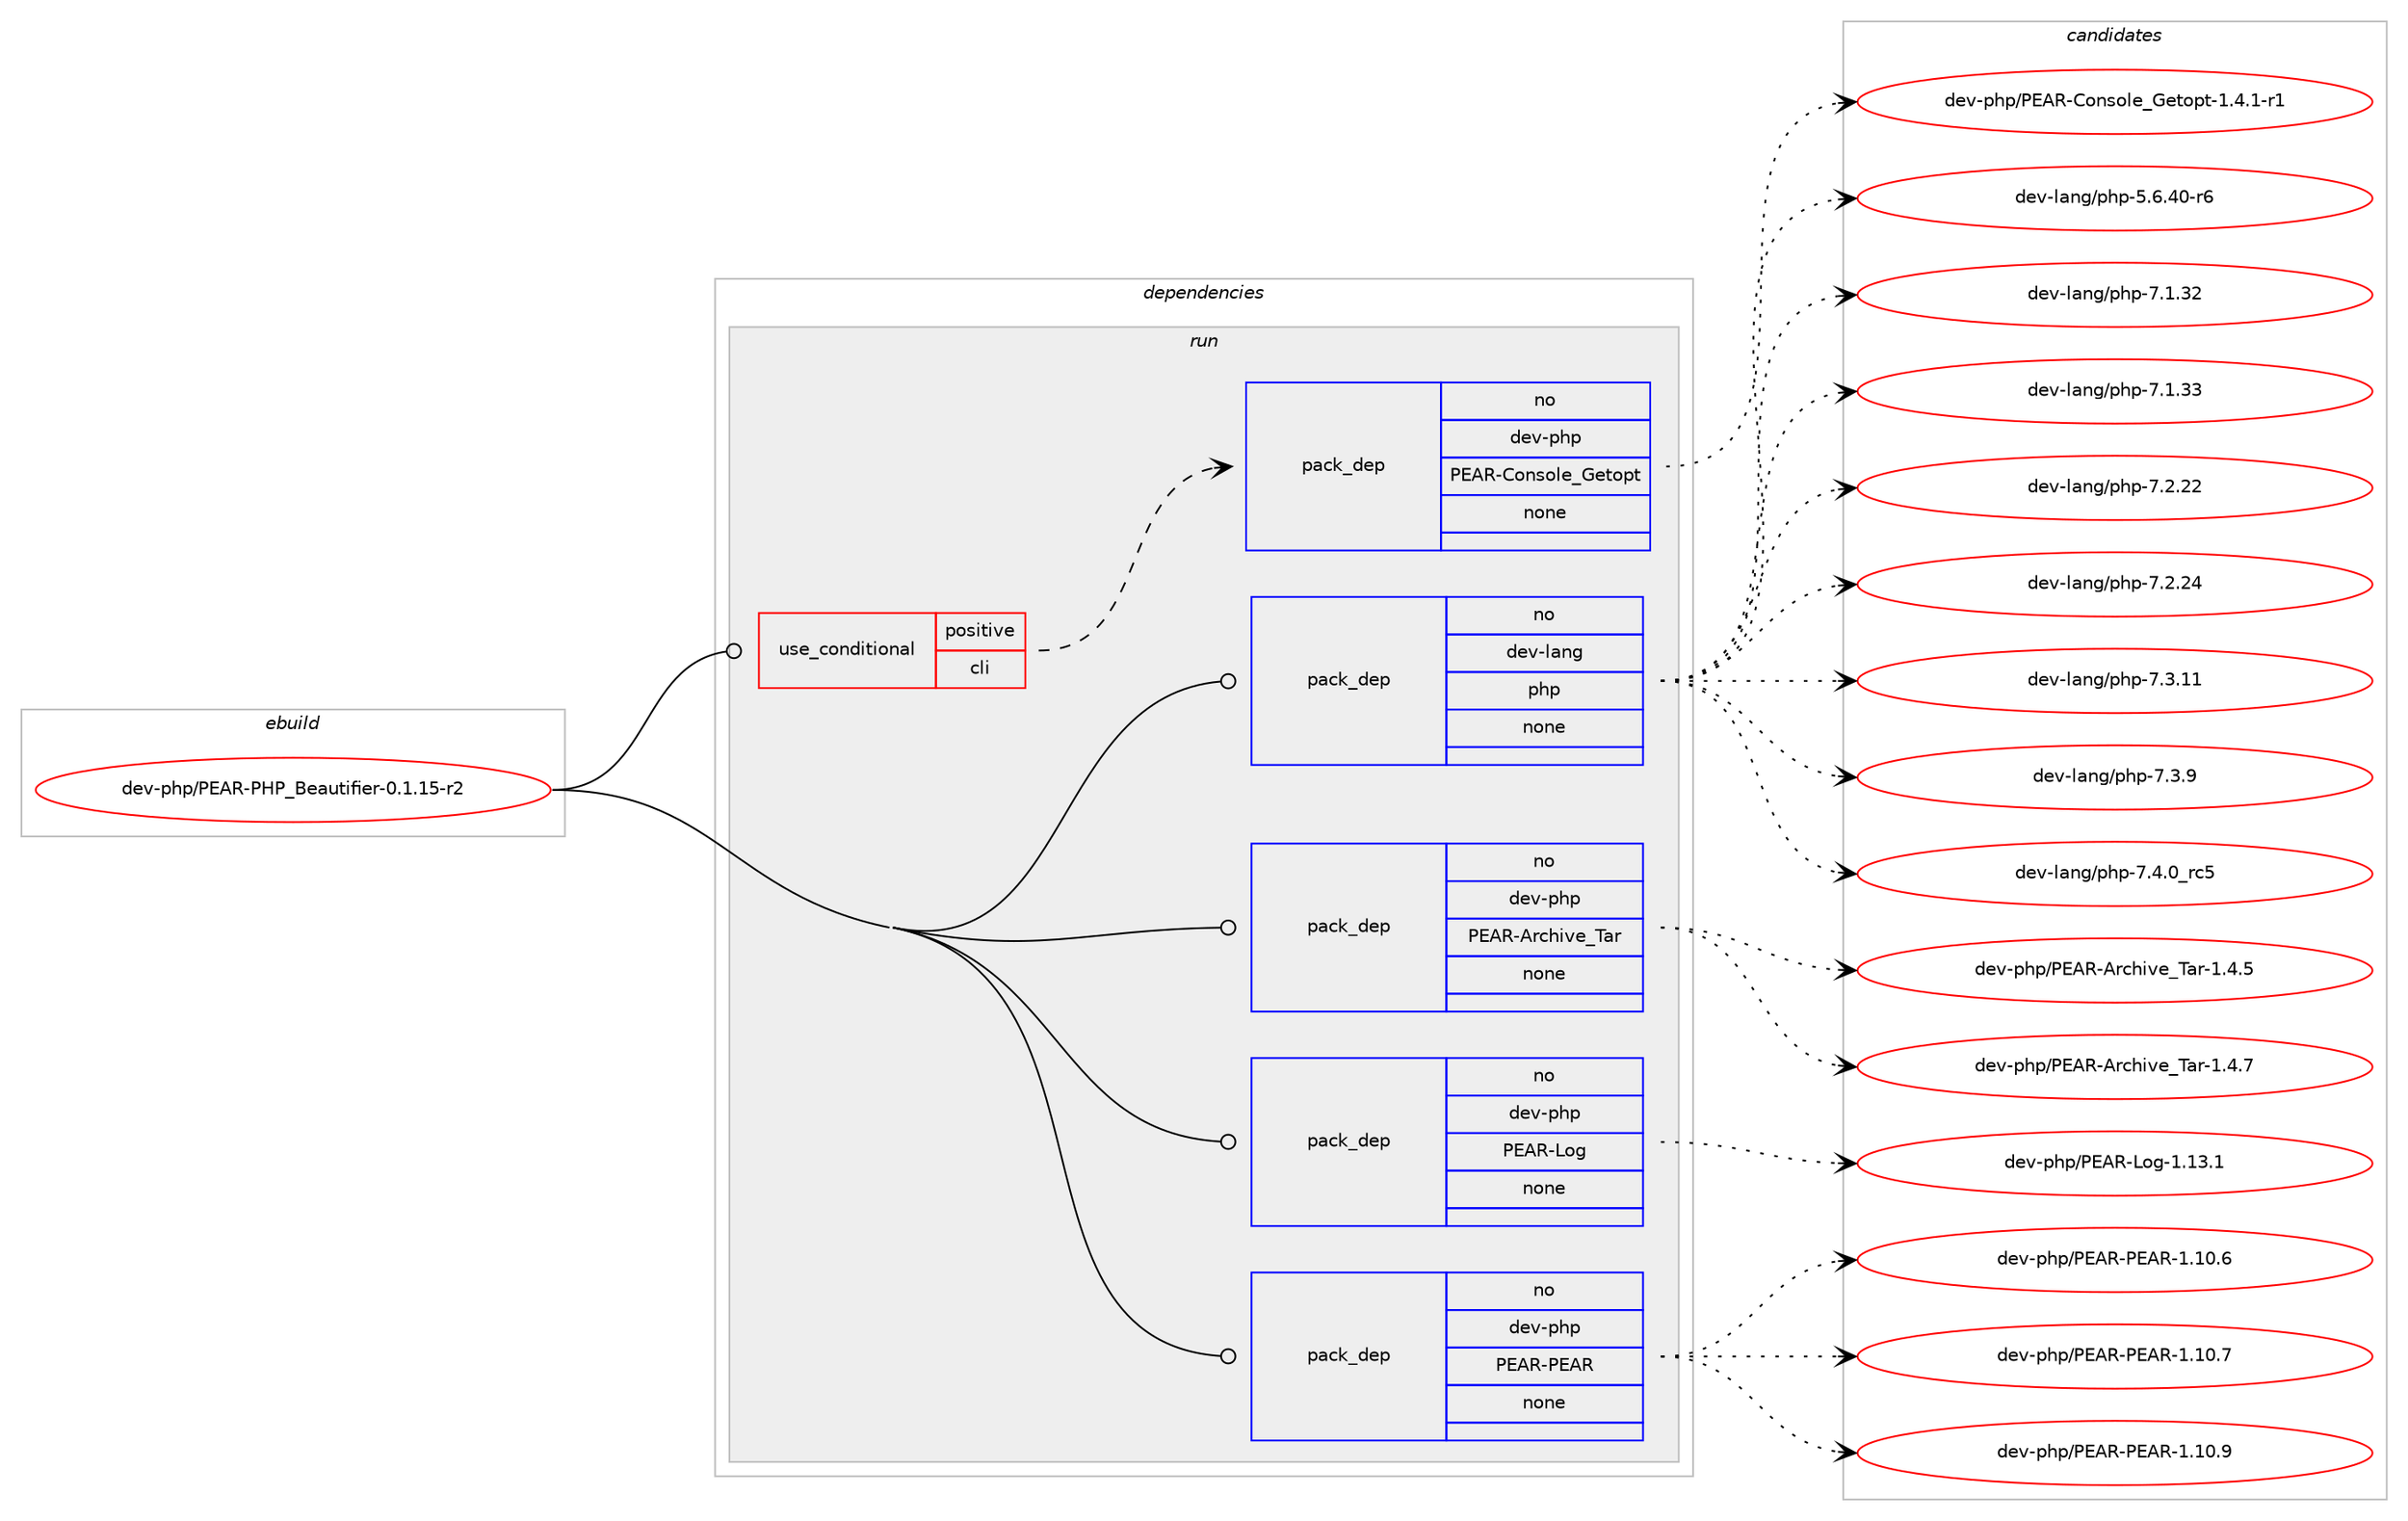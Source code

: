 digraph prolog {

# *************
# Graph options
# *************

newrank=true;
concentrate=true;
compound=true;
graph [rankdir=LR,fontname=Helvetica,fontsize=10,ranksep=1.5];#, ranksep=2.5, nodesep=0.2];
edge  [arrowhead=vee];
node  [fontname=Helvetica,fontsize=10];

# **********
# The ebuild
# **********

subgraph cluster_leftcol {
color=gray;
rank=same;
label=<<i>ebuild</i>>;
id [label="dev-php/PEAR-PHP_Beautifier-0.1.15-r2", color=red, width=4, href="../dev-php/PEAR-PHP_Beautifier-0.1.15-r2.svg"];
}

# ****************
# The dependencies
# ****************

subgraph cluster_midcol {
color=gray;
label=<<i>dependencies</i>>;
subgraph cluster_compile {
fillcolor="#eeeeee";
style=filled;
label=<<i>compile</i>>;
}
subgraph cluster_compileandrun {
fillcolor="#eeeeee";
style=filled;
label=<<i>compile and run</i>>;
}
subgraph cluster_run {
fillcolor="#eeeeee";
style=filled;
label=<<i>run</i>>;
subgraph cond134699 {
dependency589211 [label=<<TABLE BORDER="0" CELLBORDER="1" CELLSPACING="0" CELLPADDING="4"><TR><TD ROWSPAN="3" CELLPADDING="10">use_conditional</TD></TR><TR><TD>positive</TD></TR><TR><TD>cli</TD></TR></TABLE>>, shape=none, color=red];
subgraph pack442844 {
dependency589212 [label=<<TABLE BORDER="0" CELLBORDER="1" CELLSPACING="0" CELLPADDING="4" WIDTH="220"><TR><TD ROWSPAN="6" CELLPADDING="30">pack_dep</TD></TR><TR><TD WIDTH="110">no</TD></TR><TR><TD>dev-php</TD></TR><TR><TD>PEAR-Console_Getopt</TD></TR><TR><TD>none</TD></TR><TR><TD></TD></TR></TABLE>>, shape=none, color=blue];
}
dependency589211:e -> dependency589212:w [weight=20,style="dashed",arrowhead="vee"];
}
id:e -> dependency589211:w [weight=20,style="solid",arrowhead="odot"];
subgraph pack442845 {
dependency589213 [label=<<TABLE BORDER="0" CELLBORDER="1" CELLSPACING="0" CELLPADDING="4" WIDTH="220"><TR><TD ROWSPAN="6" CELLPADDING="30">pack_dep</TD></TR><TR><TD WIDTH="110">no</TD></TR><TR><TD>dev-lang</TD></TR><TR><TD>php</TD></TR><TR><TD>none</TD></TR><TR><TD></TD></TR></TABLE>>, shape=none, color=blue];
}
id:e -> dependency589213:w [weight=20,style="solid",arrowhead="odot"];
subgraph pack442846 {
dependency589214 [label=<<TABLE BORDER="0" CELLBORDER="1" CELLSPACING="0" CELLPADDING="4" WIDTH="220"><TR><TD ROWSPAN="6" CELLPADDING="30">pack_dep</TD></TR><TR><TD WIDTH="110">no</TD></TR><TR><TD>dev-php</TD></TR><TR><TD>PEAR-Archive_Tar</TD></TR><TR><TD>none</TD></TR><TR><TD></TD></TR></TABLE>>, shape=none, color=blue];
}
id:e -> dependency589214:w [weight=20,style="solid",arrowhead="odot"];
subgraph pack442847 {
dependency589215 [label=<<TABLE BORDER="0" CELLBORDER="1" CELLSPACING="0" CELLPADDING="4" WIDTH="220"><TR><TD ROWSPAN="6" CELLPADDING="30">pack_dep</TD></TR><TR><TD WIDTH="110">no</TD></TR><TR><TD>dev-php</TD></TR><TR><TD>PEAR-Log</TD></TR><TR><TD>none</TD></TR><TR><TD></TD></TR></TABLE>>, shape=none, color=blue];
}
id:e -> dependency589215:w [weight=20,style="solid",arrowhead="odot"];
subgraph pack442848 {
dependency589216 [label=<<TABLE BORDER="0" CELLBORDER="1" CELLSPACING="0" CELLPADDING="4" WIDTH="220"><TR><TD ROWSPAN="6" CELLPADDING="30">pack_dep</TD></TR><TR><TD WIDTH="110">no</TD></TR><TR><TD>dev-php</TD></TR><TR><TD>PEAR-PEAR</TD></TR><TR><TD>none</TD></TR><TR><TD></TD></TR></TABLE>>, shape=none, color=blue];
}
id:e -> dependency589216:w [weight=20,style="solid",arrowhead="odot"];
}
}

# **************
# The candidates
# **************

subgraph cluster_choices {
rank=same;
color=gray;
label=<<i>candidates</i>>;

subgraph choice442844 {
color=black;
nodesep=1;
choice100101118451121041124780696582456711111011511110810195711011161111121164549465246494511449 [label="dev-php/PEAR-Console_Getopt-1.4.1-r1", color=red, width=4,href="../dev-php/PEAR-Console_Getopt-1.4.1-r1.svg"];
dependency589212:e -> choice100101118451121041124780696582456711111011511110810195711011161111121164549465246494511449:w [style=dotted,weight="100"];
}
subgraph choice442845 {
color=black;
nodesep=1;
choice100101118451089711010347112104112455346544652484511454 [label="dev-lang/php-5.6.40-r6", color=red, width=4,href="../dev-lang/php-5.6.40-r6.svg"];
choice10010111845108971101034711210411245554649465150 [label="dev-lang/php-7.1.32", color=red, width=4,href="../dev-lang/php-7.1.32.svg"];
choice10010111845108971101034711210411245554649465151 [label="dev-lang/php-7.1.33", color=red, width=4,href="../dev-lang/php-7.1.33.svg"];
choice10010111845108971101034711210411245554650465050 [label="dev-lang/php-7.2.22", color=red, width=4,href="../dev-lang/php-7.2.22.svg"];
choice10010111845108971101034711210411245554650465052 [label="dev-lang/php-7.2.24", color=red, width=4,href="../dev-lang/php-7.2.24.svg"];
choice10010111845108971101034711210411245554651464949 [label="dev-lang/php-7.3.11", color=red, width=4,href="../dev-lang/php-7.3.11.svg"];
choice100101118451089711010347112104112455546514657 [label="dev-lang/php-7.3.9", color=red, width=4,href="../dev-lang/php-7.3.9.svg"];
choice100101118451089711010347112104112455546524648951149953 [label="dev-lang/php-7.4.0_rc5", color=red, width=4,href="../dev-lang/php-7.4.0_rc5.svg"];
dependency589213:e -> choice100101118451089711010347112104112455346544652484511454:w [style=dotted,weight="100"];
dependency589213:e -> choice10010111845108971101034711210411245554649465150:w [style=dotted,weight="100"];
dependency589213:e -> choice10010111845108971101034711210411245554649465151:w [style=dotted,weight="100"];
dependency589213:e -> choice10010111845108971101034711210411245554650465050:w [style=dotted,weight="100"];
dependency589213:e -> choice10010111845108971101034711210411245554650465052:w [style=dotted,weight="100"];
dependency589213:e -> choice10010111845108971101034711210411245554651464949:w [style=dotted,weight="100"];
dependency589213:e -> choice100101118451089711010347112104112455546514657:w [style=dotted,weight="100"];
dependency589213:e -> choice100101118451089711010347112104112455546524648951149953:w [style=dotted,weight="100"];
}
subgraph choice442846 {
color=black;
nodesep=1;
choice100101118451121041124780696582456511499104105118101958497114454946524653 [label="dev-php/PEAR-Archive_Tar-1.4.5", color=red, width=4,href="../dev-php/PEAR-Archive_Tar-1.4.5.svg"];
choice100101118451121041124780696582456511499104105118101958497114454946524655 [label="dev-php/PEAR-Archive_Tar-1.4.7", color=red, width=4,href="../dev-php/PEAR-Archive_Tar-1.4.7.svg"];
dependency589214:e -> choice100101118451121041124780696582456511499104105118101958497114454946524653:w [style=dotted,weight="100"];
dependency589214:e -> choice100101118451121041124780696582456511499104105118101958497114454946524655:w [style=dotted,weight="100"];
}
subgraph choice442847 {
color=black;
nodesep=1;
choice100101118451121041124780696582457611110345494649514649 [label="dev-php/PEAR-Log-1.13.1", color=red, width=4,href="../dev-php/PEAR-Log-1.13.1.svg"];
dependency589215:e -> choice100101118451121041124780696582457611110345494649514649:w [style=dotted,weight="100"];
}
subgraph choice442848 {
color=black;
nodesep=1;
choice100101118451121041124780696582458069658245494649484654 [label="dev-php/PEAR-PEAR-1.10.6", color=red, width=4,href="../dev-php/PEAR-PEAR-1.10.6.svg"];
choice100101118451121041124780696582458069658245494649484655 [label="dev-php/PEAR-PEAR-1.10.7", color=red, width=4,href="../dev-php/PEAR-PEAR-1.10.7.svg"];
choice100101118451121041124780696582458069658245494649484657 [label="dev-php/PEAR-PEAR-1.10.9", color=red, width=4,href="../dev-php/PEAR-PEAR-1.10.9.svg"];
dependency589216:e -> choice100101118451121041124780696582458069658245494649484654:w [style=dotted,weight="100"];
dependency589216:e -> choice100101118451121041124780696582458069658245494649484655:w [style=dotted,weight="100"];
dependency589216:e -> choice100101118451121041124780696582458069658245494649484657:w [style=dotted,weight="100"];
}
}

}
